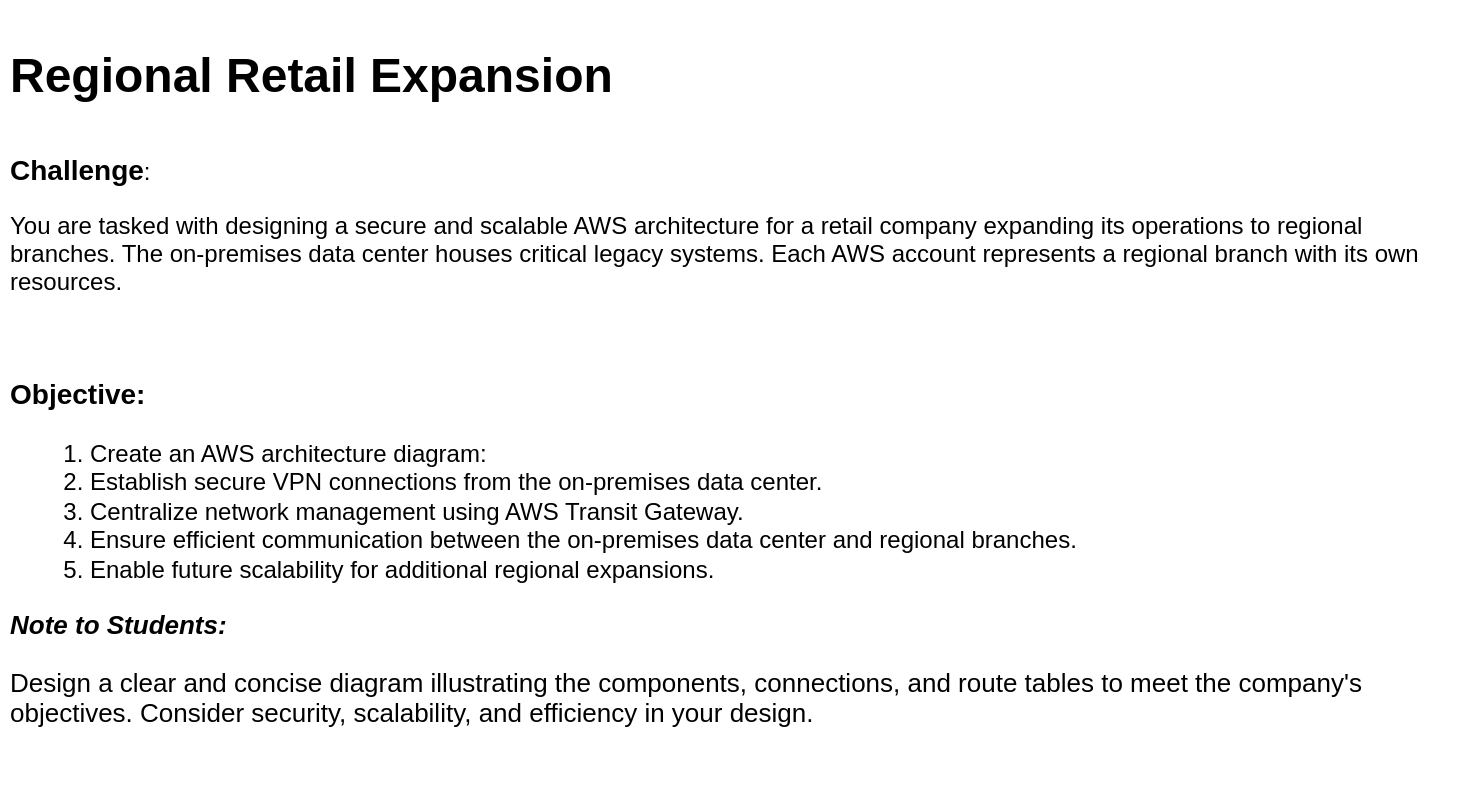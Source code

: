 <mxfile version="22.1.21" type="github">
  <diagram name="TEAM-1" id="xMrl9BoHdBr8t4EEI67D">
    <mxGraphModel dx="786" dy="729" grid="1" gridSize="10" guides="1" tooltips="1" connect="1" arrows="1" fold="1" page="1" pageScale="1" pageWidth="850" pageHeight="1100" math="0" shadow="0">
      <root>
        <mxCell id="0" />
        <mxCell id="1" parent="0" />
        <mxCell id="xFF283TL191S3pq5xtMK-1" value="&lt;h1&gt;&lt;p style=&quot;border-color: var(--border-color);&quot;&gt;Regional Retail Expansion&lt;/p&gt;&lt;/h1&gt;&lt;p&gt;&lt;b&gt;&lt;font style=&quot;font-size: 14px;&quot;&gt;Challenge&lt;/font&gt;&lt;/b&gt;:&lt;/p&gt;&lt;p&gt;You are tasked with designing a secure and scalable AWS architecture for a retail company expanding its operations to regional branches. The on-premises data center houses critical legacy systems. Each AWS account represents a regional branch with its own resources.&lt;/p&gt;&lt;p&gt;&lt;br&gt;&lt;/p&gt;&lt;p style=&quot;font-size: 14px;&quot;&gt;&lt;font style=&quot;font-size: 14px;&quot;&gt;&lt;b&gt;Objective:&lt;/b&gt;&lt;/font&gt;&lt;/p&gt;&lt;p style=&quot;font-size: 14px;&quot;&gt;&lt;/p&gt;&lt;ol&gt;&lt;li&gt;Create an AWS architecture diagram:&lt;/li&gt;&lt;li&gt;Establish secure VPN connections from the on-premises data center.&lt;/li&gt;&lt;li&gt;Centralize network management using AWS Transit Gateway.&lt;/li&gt;&lt;li&gt;Ensure efficient communication between the on-premises data center and regional branches.&lt;/li&gt;&lt;li&gt;Enable future scalability for additional regional expansions.&lt;/li&gt;&lt;/ol&gt;&lt;p&gt;&lt;/p&gt;&lt;p style=&quot;font-size: 13px;&quot;&gt;&lt;b&gt;&lt;i&gt;&lt;font style=&quot;font-size: 13px;&quot;&gt;Note to Students:&lt;/font&gt;&lt;/i&gt;&lt;/b&gt;&lt;/p&gt;&lt;p style=&quot;font-size: 13px;&quot;&gt;Design a clear and concise diagram illustrating the components, connections, and route tables to meet the company&#39;s objectives. Consider security, scalability, and efficiency in your design.&lt;/p&gt;" style="text;html=1;strokeColor=none;fillColor=none;spacing=5;spacingTop=-20;whiteSpace=wrap;overflow=hidden;rounded=0;" vertex="1" parent="1">
          <mxGeometry x="40" y="40" width="740" height="390" as="geometry" />
        </mxCell>
      </root>
    </mxGraphModel>
  </diagram>
</mxfile>
